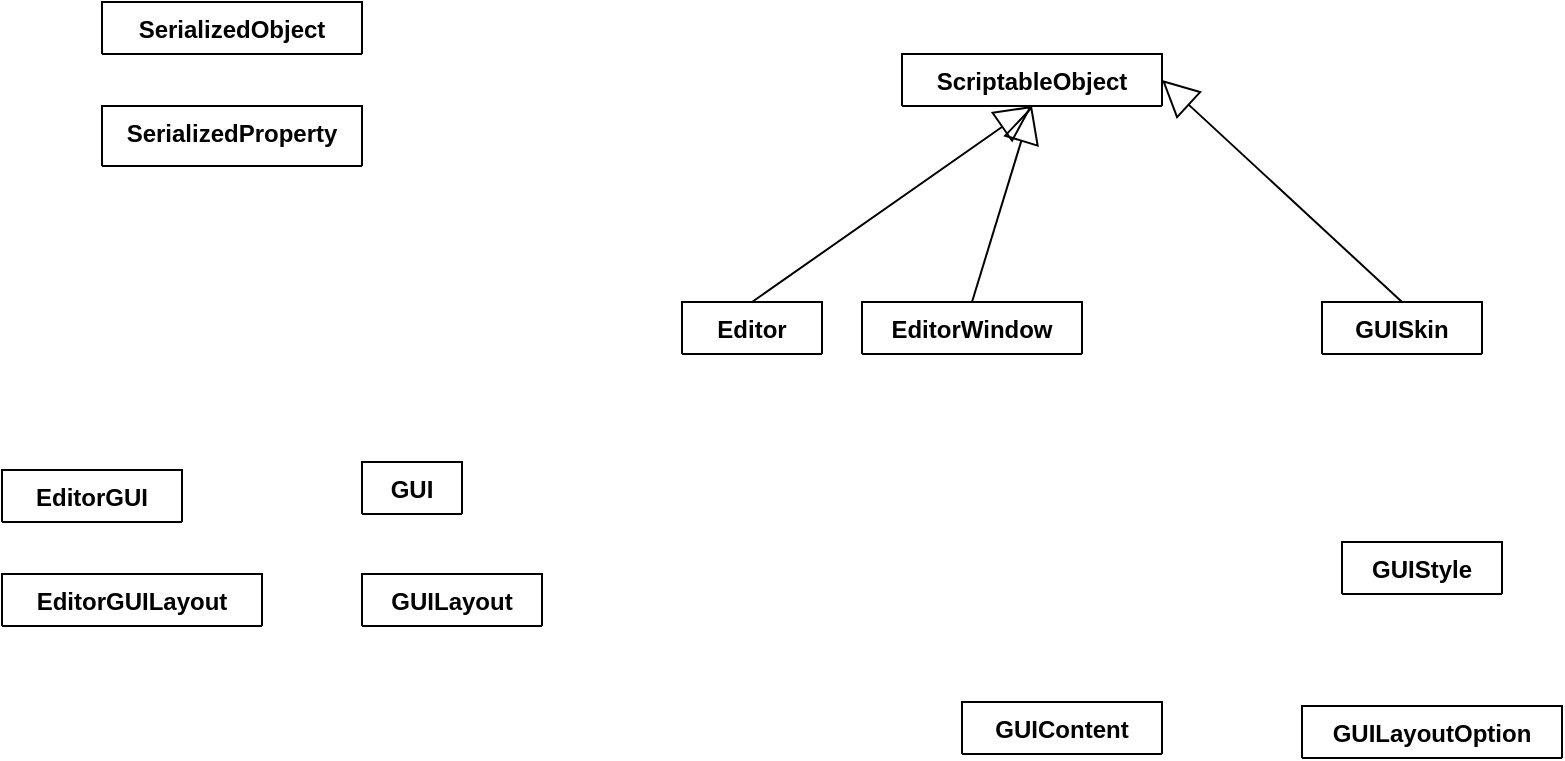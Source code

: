 <mxfile version="13.1.3">
    <diagram id="6hGFLwfOUW9BJ-s0fimq" name="Page-1">
        <mxGraphModel dx="1023" dy="510" grid="1" gridSize="10" guides="1" tooltips="1" connect="1" arrows="1" fold="1" page="1" pageScale="1" pageWidth="827" pageHeight="1169" math="0" shadow="0">
            <root>
                <mxCell id="0"/>
                <mxCell id="1" parent="0"/>
                <mxCell id="2" value="SerializedObject" style="swimlane;fontStyle=1;align=center;verticalAlign=top;childLayout=stackLayout;horizontal=1;startSize=26;horizontalStack=0;resizeParent=1;resizeParentMax=0;resizeLast=0;collapsible=1;marginBottom=0;" parent="1" vertex="1" collapsed="1">
                    <mxGeometry x="70" y="130" width="130" height="26" as="geometry">
                        <mxRectangle x="330" y="210" width="160" height="34" as="alternateBounds"/>
                    </mxGeometry>
                </mxCell>
                <mxCell id="4" value="" style="line;strokeWidth=1;fillColor=none;align=left;verticalAlign=middle;spacingTop=-1;spacingLeft=3;spacingRight=3;rotatable=0;labelPosition=right;points=[];portConstraint=eastwest;" parent="2" vertex="1">
                    <mxGeometry y="26" width="130" height="8" as="geometry"/>
                </mxCell>
                <mxCell id="10" value="ScriptableObject" style="swimlane;fontStyle=1;align=center;verticalAlign=top;childLayout=stackLayout;horizontal=1;startSize=26;horizontalStack=0;resizeParent=1;resizeParentMax=0;resizeLast=0;collapsible=1;marginBottom=0;" parent="1" vertex="1" collapsed="1">
                    <mxGeometry x="470" y="156" width="130" height="26" as="geometry">
                        <mxRectangle x="530" y="184" width="160" height="34" as="alternateBounds"/>
                    </mxGeometry>
                </mxCell>
                <mxCell id="12" value="" style="line;strokeWidth=1;fillColor=none;align=left;verticalAlign=middle;spacingTop=-1;spacingLeft=3;spacingRight=3;rotatable=0;labelPosition=right;points=[];portConstraint=eastwest;" parent="10" vertex="1">
                    <mxGeometry y="26" width="130" height="8" as="geometry"/>
                </mxCell>
                <mxCell id="25" value="" style="endArrow=block;endSize=16;endFill=0;html=1;exitX=0.5;exitY=0;exitDx=0;exitDy=0;entryX=0.5;entryY=1;entryDx=0;entryDy=0;" parent="1" source="15" target="10" edge="1">
                    <mxGeometry width="160" relative="1" as="geometry">
                        <mxPoint x="460" y="260" as="sourcePoint"/>
                        <mxPoint x="620" y="260" as="targetPoint"/>
                    </mxGeometry>
                </mxCell>
                <mxCell id="30" value="" style="endArrow=block;endSize=16;endFill=0;html=1;exitX=0.5;exitY=0;exitDx=0;exitDy=0;entryX=0.5;entryY=1;entryDx=0;entryDy=0;" parent="1" source="26" target="10" edge="1">
                    <mxGeometry width="160" relative="1" as="geometry">
                        <mxPoint x="540" y="230" as="sourcePoint"/>
                        <mxPoint x="700" y="230" as="targetPoint"/>
                    </mxGeometry>
                </mxCell>
                <mxCell id="15" value="Editor" style="swimlane;fontStyle=1;align=center;verticalAlign=top;childLayout=stackLayout;horizontal=1;startSize=26;horizontalStack=0;resizeParent=1;resizeParentMax=0;resizeLast=0;collapsible=1;marginBottom=0;" parent="1" vertex="1" collapsed="1">
                    <mxGeometry x="360" y="280" width="70" height="26" as="geometry">
                        <mxRectangle x="455" y="280" width="160" height="34" as="alternateBounds"/>
                    </mxGeometry>
                </mxCell>
                <mxCell id="17" value="" style="line;strokeWidth=1;fillColor=none;align=left;verticalAlign=middle;spacingTop=-1;spacingLeft=3;spacingRight=3;rotatable=0;labelPosition=right;points=[];portConstraint=eastwest;" parent="15" vertex="1">
                    <mxGeometry y="26" width="70" height="8" as="geometry"/>
                </mxCell>
                <mxCell id="26" value="EditorWindow" style="swimlane;fontStyle=1;align=center;verticalAlign=top;childLayout=stackLayout;horizontal=1;startSize=26;horizontalStack=0;resizeParent=1;resizeParentMax=0;resizeLast=0;collapsible=1;marginBottom=0;" parent="1" vertex="1" collapsed="1">
                    <mxGeometry x="450" y="280" width="110" height="26" as="geometry">
                        <mxRectangle x="540" y="190" width="160" height="34" as="alternateBounds"/>
                    </mxGeometry>
                </mxCell>
                <mxCell id="28" value="" style="line;strokeWidth=1;fillColor=none;align=left;verticalAlign=middle;spacingTop=-1;spacingLeft=3;spacingRight=3;rotatable=0;labelPosition=right;points=[];portConstraint=eastwest;" parent="26" vertex="1">
                    <mxGeometry y="26" width="110" height="8" as="geometry"/>
                </mxCell>
                <mxCell id="47" value="" style="endArrow=block;endSize=16;endFill=0;html=1;exitX=0.5;exitY=0;exitDx=0;exitDy=0;entryX=1;entryY=0.5;entryDx=0;entryDy=0;" parent="1" source="43" target="10" edge="1">
                    <mxGeometry width="160" relative="1" as="geometry">
                        <mxPoint x="270" y="160" as="sourcePoint"/>
                        <mxPoint x="430" y="160" as="targetPoint"/>
                    </mxGeometry>
                </mxCell>
                <UserObject label="GUISkin" link="https://docs.unity3d.com/ScriptReference/GUISkin.html" id="43">
                    <mxCell style="swimlane;fontStyle=1;align=center;verticalAlign=top;childLayout=stackLayout;horizontal=1;startSize=26;horizontalStack=0;resizeParent=1;resizeParentMax=0;resizeLast=0;collapsible=1;marginBottom=0;" parent="1" vertex="1" collapsed="1">
                        <mxGeometry x="680" y="280" width="80" height="26" as="geometry">
                            <mxRectangle x="270" y="120" width="160" height="34" as="alternateBounds"/>
                        </mxGeometry>
                    </mxCell>
                </UserObject>
                <mxCell id="45" value="" style="line;strokeWidth=1;fillColor=none;align=left;verticalAlign=middle;spacingTop=-1;spacingLeft=3;spacingRight=3;rotatable=0;labelPosition=right;points=[];portConstraint=eastwest;" parent="43" vertex="1">
                    <mxGeometry y="26" width="80" height="8" as="geometry"/>
                </mxCell>
                <UserObject label="GUIStyle" link="https://docs.unity3d.com/ScriptReference/GUIStyle.html" id="39">
                    <mxCell style="swimlane;fontStyle=1;align=center;verticalAlign=top;childLayout=stackLayout;horizontal=1;startSize=26;horizontalStack=0;resizeParent=1;resizeParentMax=0;resizeLast=0;collapsible=1;marginBottom=0;" parent="1" vertex="1" collapsed="1">
                        <mxGeometry x="690" y="400" width="80" height="26" as="geometry">
                            <mxRectangle x="270" y="250" width="160" height="34" as="alternateBounds"/>
                        </mxGeometry>
                    </mxCell>
                </UserObject>
                <mxCell id="41" value="" style="line;strokeWidth=1;fillColor=none;align=left;verticalAlign=middle;spacingTop=-1;spacingLeft=3;spacingRight=3;rotatable=0;labelPosition=right;points=[];portConstraint=eastwest;" parent="39" vertex="1">
                    <mxGeometry y="26" width="80" height="8" as="geometry"/>
                </mxCell>
                <UserObject label="GUILayoutOption" link="https://docs.unity3d.com/ScriptReference/GUILayoutOption.html" id="35">
                    <mxCell style="swimlane;fontStyle=1;align=center;verticalAlign=top;childLayout=stackLayout;horizontal=1;startSize=26;horizontalStack=0;resizeParent=1;resizeParentMax=0;resizeLast=0;collapsible=1;marginBottom=0;" parent="1" vertex="1" collapsed="1">
                        <mxGeometry x="670" y="482" width="130" height="26" as="geometry">
                            <mxRectangle x="210" y="316" width="160" height="34" as="alternateBounds"/>
                        </mxGeometry>
                    </mxCell>
                </UserObject>
                <mxCell id="37" value="" style="line;strokeWidth=1;fillColor=none;align=left;verticalAlign=middle;spacingTop=-1;spacingLeft=3;spacingRight=3;rotatable=0;labelPosition=right;points=[];portConstraint=eastwest;" parent="35" vertex="1">
                    <mxGeometry y="26" width="130" height="8" as="geometry"/>
                </mxCell>
                <UserObject label="GUIContent" link="https://docs.unity3d.com/ScriptReference/GUIContent.html" id="31">
                    <mxCell style="swimlane;fontStyle=1;align=center;verticalAlign=top;childLayout=stackLayout;horizontal=1;startSize=26;horizontalStack=0;resizeParent=1;resizeParentMax=0;resizeLast=0;collapsible=1;marginBottom=0;" parent="1" vertex="1" collapsed="1">
                        <mxGeometry x="500" y="480" width="100" height="26" as="geometry">
                            <mxRectangle x="125" y="320" width="160" height="34" as="alternateBounds"/>
                        </mxGeometry>
                    </mxCell>
                </UserObject>
                <mxCell id="33" value="" style="line;strokeWidth=1;fillColor=none;align=left;verticalAlign=middle;spacingTop=-1;spacingLeft=3;spacingRight=3;rotatable=0;labelPosition=right;points=[];portConstraint=eastwest;" parent="31" vertex="1">
                    <mxGeometry y="26" width="100" height="8" as="geometry"/>
                </mxCell>
                <mxCell id="6" value="SerializedProperty" style="swimlane;fontStyle=1;align=center;verticalAlign=top;childLayout=stackLayout;horizontal=1;startSize=30;horizontalStack=0;resizeParent=1;resizeParentMax=0;resizeLast=0;collapsible=1;marginBottom=0;" parent="1" vertex="1" collapsed="1">
                    <mxGeometry x="70" y="182" width="130" height="30" as="geometry">
                        <mxRectangle x="40" y="250" width="160" height="34" as="alternateBounds"/>
                    </mxGeometry>
                </mxCell>
                <mxCell id="8" value="" style="line;strokeWidth=1;fillColor=none;align=left;verticalAlign=middle;spacingTop=-1;spacingLeft=3;spacingRight=3;rotatable=0;labelPosition=right;points=[];portConstraint=eastwest;" parent="6" vertex="1">
                    <mxGeometry y="30" width="130" height="8" as="geometry"/>
                </mxCell>
                <UserObject label="EditorGUI" link="https://docs.unity3d.com/ScriptReference/EditorGUI.html" id="48">
                    <mxCell style="swimlane;fontStyle=1;align=center;verticalAlign=top;childLayout=stackLayout;horizontal=1;startSize=26;horizontalStack=0;resizeParent=1;resizeParentMax=0;resizeLast=0;collapsible=1;marginBottom=0;" parent="1" vertex="1" collapsed="1">
                        <mxGeometry x="20" y="364" width="90" height="26" as="geometry">
                            <mxRectangle x="70" y="390" width="160" height="34" as="alternateBounds"/>
                        </mxGeometry>
                    </mxCell>
                </UserObject>
                <mxCell id="50" value="" style="line;strokeWidth=1;fillColor=none;align=left;verticalAlign=middle;spacingTop=-1;spacingLeft=3;spacingRight=3;rotatable=0;labelPosition=right;points=[];portConstraint=eastwest;" parent="48" vertex="1">
                    <mxGeometry y="26" width="90" height="8" as="geometry"/>
                </mxCell>
                <mxCell id="52" value="EditorGUILayout" style="swimlane;fontStyle=1;align=center;verticalAlign=top;childLayout=stackLayout;horizontal=1;startSize=26;horizontalStack=0;resizeParent=1;resizeParentMax=0;resizeLast=0;collapsible=1;marginBottom=0;" parent="1" vertex="1" collapsed="1">
                    <mxGeometry x="20" y="416" width="130" height="26" as="geometry">
                        <mxRectangle x="55" y="456" width="160" height="34" as="alternateBounds"/>
                    </mxGeometry>
                </mxCell>
                <mxCell id="54" value="" style="line;strokeWidth=1;fillColor=none;align=left;verticalAlign=middle;spacingTop=-1;spacingLeft=3;spacingRight=3;rotatable=0;labelPosition=right;points=[];portConstraint=eastwest;" parent="52" vertex="1">
                    <mxGeometry y="26" width="130" height="8" as="geometry"/>
                </mxCell>
                <UserObject label="GUI" link="https://docs.unity3d.com/ScriptReference/GUI.html" id="60">
                    <mxCell style="swimlane;fontStyle=1;align=center;verticalAlign=top;childLayout=stackLayout;horizontal=1;startSize=26;horizontalStack=0;resizeParent=1;resizeParentMax=0;resizeLast=0;collapsible=1;marginBottom=0;" parent="1" vertex="1" collapsed="1">
                        <mxGeometry x="200" y="360" width="50" height="26" as="geometry">
                            <mxRectangle x="350" y="330" width="160" height="34" as="alternateBounds"/>
                        </mxGeometry>
                    </mxCell>
                </UserObject>
                <mxCell id="62" value="" style="line;strokeWidth=1;fillColor=none;align=left;verticalAlign=middle;spacingTop=-1;spacingLeft=3;spacingRight=3;rotatable=0;labelPosition=right;points=[];portConstraint=eastwest;" parent="60" vertex="1">
                    <mxGeometry y="26" width="50" height="8" as="geometry"/>
                </mxCell>
                <mxCell id="56" value="GUILayout" style="swimlane;fontStyle=1;align=center;verticalAlign=top;childLayout=stackLayout;horizontal=1;startSize=26;horizontalStack=0;resizeParent=1;resizeParentMax=0;resizeLast=0;collapsible=1;marginBottom=0;" parent="1" vertex="1" collapsed="1">
                    <mxGeometry x="200" y="416" width="90" height="26" as="geometry">
                        <mxRectangle x="350" y="330" width="160" height="34" as="alternateBounds"/>
                    </mxGeometry>
                </mxCell>
                <mxCell id="58" value="" style="line;strokeWidth=1;fillColor=none;align=left;verticalAlign=middle;spacingTop=-1;spacingLeft=3;spacingRight=3;rotatable=0;labelPosition=right;points=[];portConstraint=eastwest;" parent="56" vertex="1">
                    <mxGeometry y="26" width="90" height="8" as="geometry"/>
                </mxCell>
            </root>
        </mxGraphModel>
    </diagram>
</mxfile>